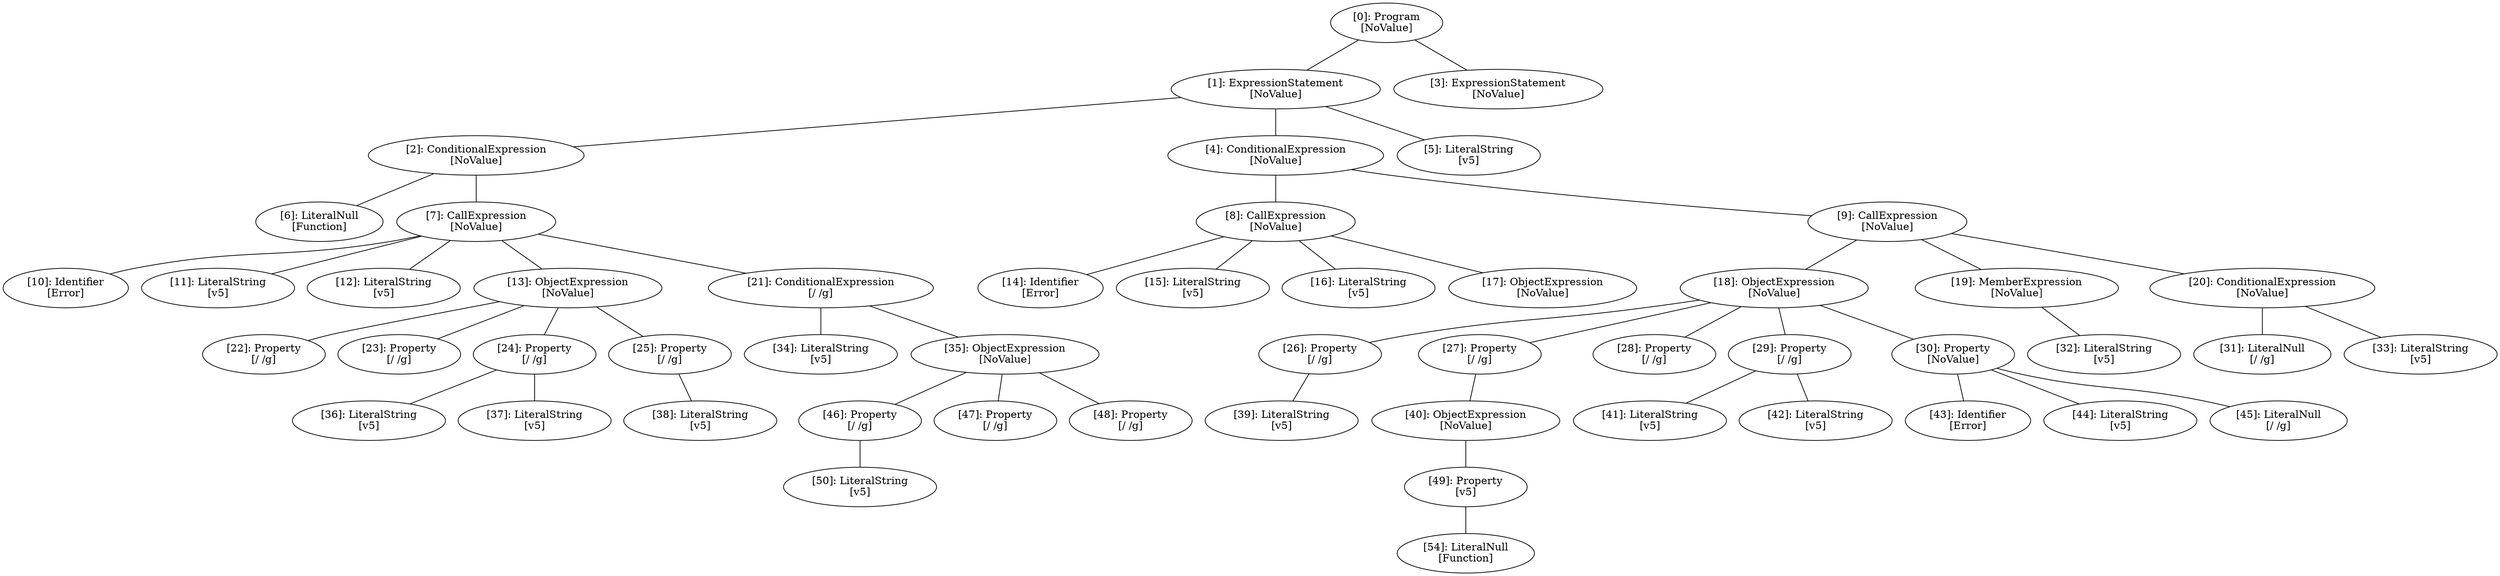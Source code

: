 // Result
graph {
	0 [label="[0]: Program
[NoValue]"]
	1 [label="[1]: ExpressionStatement
[NoValue]"]
	2 [label="[2]: ConditionalExpression
[NoValue]"]
	3 [label="[3]: ExpressionStatement
[NoValue]"]
	4 [label="[4]: ConditionalExpression
[NoValue]"]
	5 [label="[5]: LiteralString
[v5]"]
	6 [label="[6]: LiteralNull
[Function]"]
	7 [label="[7]: CallExpression
[NoValue]"]
	8 [label="[8]: CallExpression
[NoValue]"]
	9 [label="[9]: CallExpression
[NoValue]"]
	10 [label="[10]: Identifier
[Error]"]
	11 [label="[11]: LiteralString
[v5]"]
	12 [label="[12]: LiteralString
[v5]"]
	13 [label="[13]: ObjectExpression
[NoValue]"]
	14 [label="[14]: Identifier
[Error]"]
	15 [label="[15]: LiteralString
[v5]"]
	16 [label="[16]: LiteralString
[v5]"]
	17 [label="[17]: ObjectExpression
[NoValue]"]
	18 [label="[18]: ObjectExpression
[NoValue]"]
	19 [label="[19]: MemberExpression
[NoValue]"]
	20 [label="[20]: ConditionalExpression
[NoValue]"]
	21 [label="[21]: ConditionalExpression
[/ /g]"]
	22 [label="[22]: Property
[/ /g]"]
	23 [label="[23]: Property
[/ /g]"]
	24 [label="[24]: Property
[/ /g]"]
	25 [label="[25]: Property
[/ /g]"]
	26 [label="[26]: Property
[/ /g]"]
	27 [label="[27]: Property
[/ /g]"]
	28 [label="[28]: Property
[/ /g]"]
	29 [label="[29]: Property
[/ /g]"]
	30 [label="[30]: Property
[NoValue]"]
	31 [label="[31]: LiteralNull
[/ /g]"]
	32 [label="[32]: LiteralString
[v5]"]
	33 [label="[33]: LiteralString
[v5]"]
	34 [label="[34]: LiteralString
[v5]"]
	35 [label="[35]: ObjectExpression
[NoValue]"]
	36 [label="[36]: LiteralString
[v5]"]
	37 [label="[37]: LiteralString
[v5]"]
	38 [label="[38]: LiteralString
[v5]"]
	39 [label="[39]: LiteralString
[v5]"]
	40 [label="[40]: ObjectExpression
[NoValue]"]
	41 [label="[41]: LiteralString
[v5]"]
	42 [label="[42]: LiteralString
[v5]"]
	43 [label="[43]: Identifier
[Error]"]
	44 [label="[44]: LiteralString
[v5]"]
	45 [label="[45]: LiteralNull
[/ /g]"]
	46 [label="[46]: Property
[/ /g]"]
	47 [label="[47]: Property
[/ /g]"]
	48 [label="[48]: Property
[/ /g]"]
	49 [label="[49]: Property
[v5]"]
	50 [label="[50]: LiteralString
[v5]"]
	54 [label="[54]: LiteralNull
[Function]"]
	0 -- 1
	0 -- 3
	1 -- 2
	1 -- 4
	1 -- 5
	2 -- 6
	2 -- 7
	4 -- 8
	4 -- 9
	7 -- 10
	7 -- 11
	7 -- 12
	7 -- 13
	7 -- 21
	8 -- 14
	8 -- 15
	8 -- 16
	8 -- 17
	9 -- 18
	9 -- 19
	9 -- 20
	13 -- 22
	13 -- 23
	13 -- 24
	13 -- 25
	18 -- 26
	18 -- 27
	18 -- 28
	18 -- 29
	18 -- 30
	19 -- 32
	20 -- 31
	20 -- 33
	21 -- 34
	21 -- 35
	24 -- 36
	24 -- 37
	25 -- 38
	26 -- 39
	27 -- 40
	29 -- 41
	29 -- 42
	30 -- 43
	30 -- 44
	30 -- 45
	35 -- 46
	35 -- 47
	35 -- 48
	40 -- 49
	46 -- 50
	49 -- 54
}
